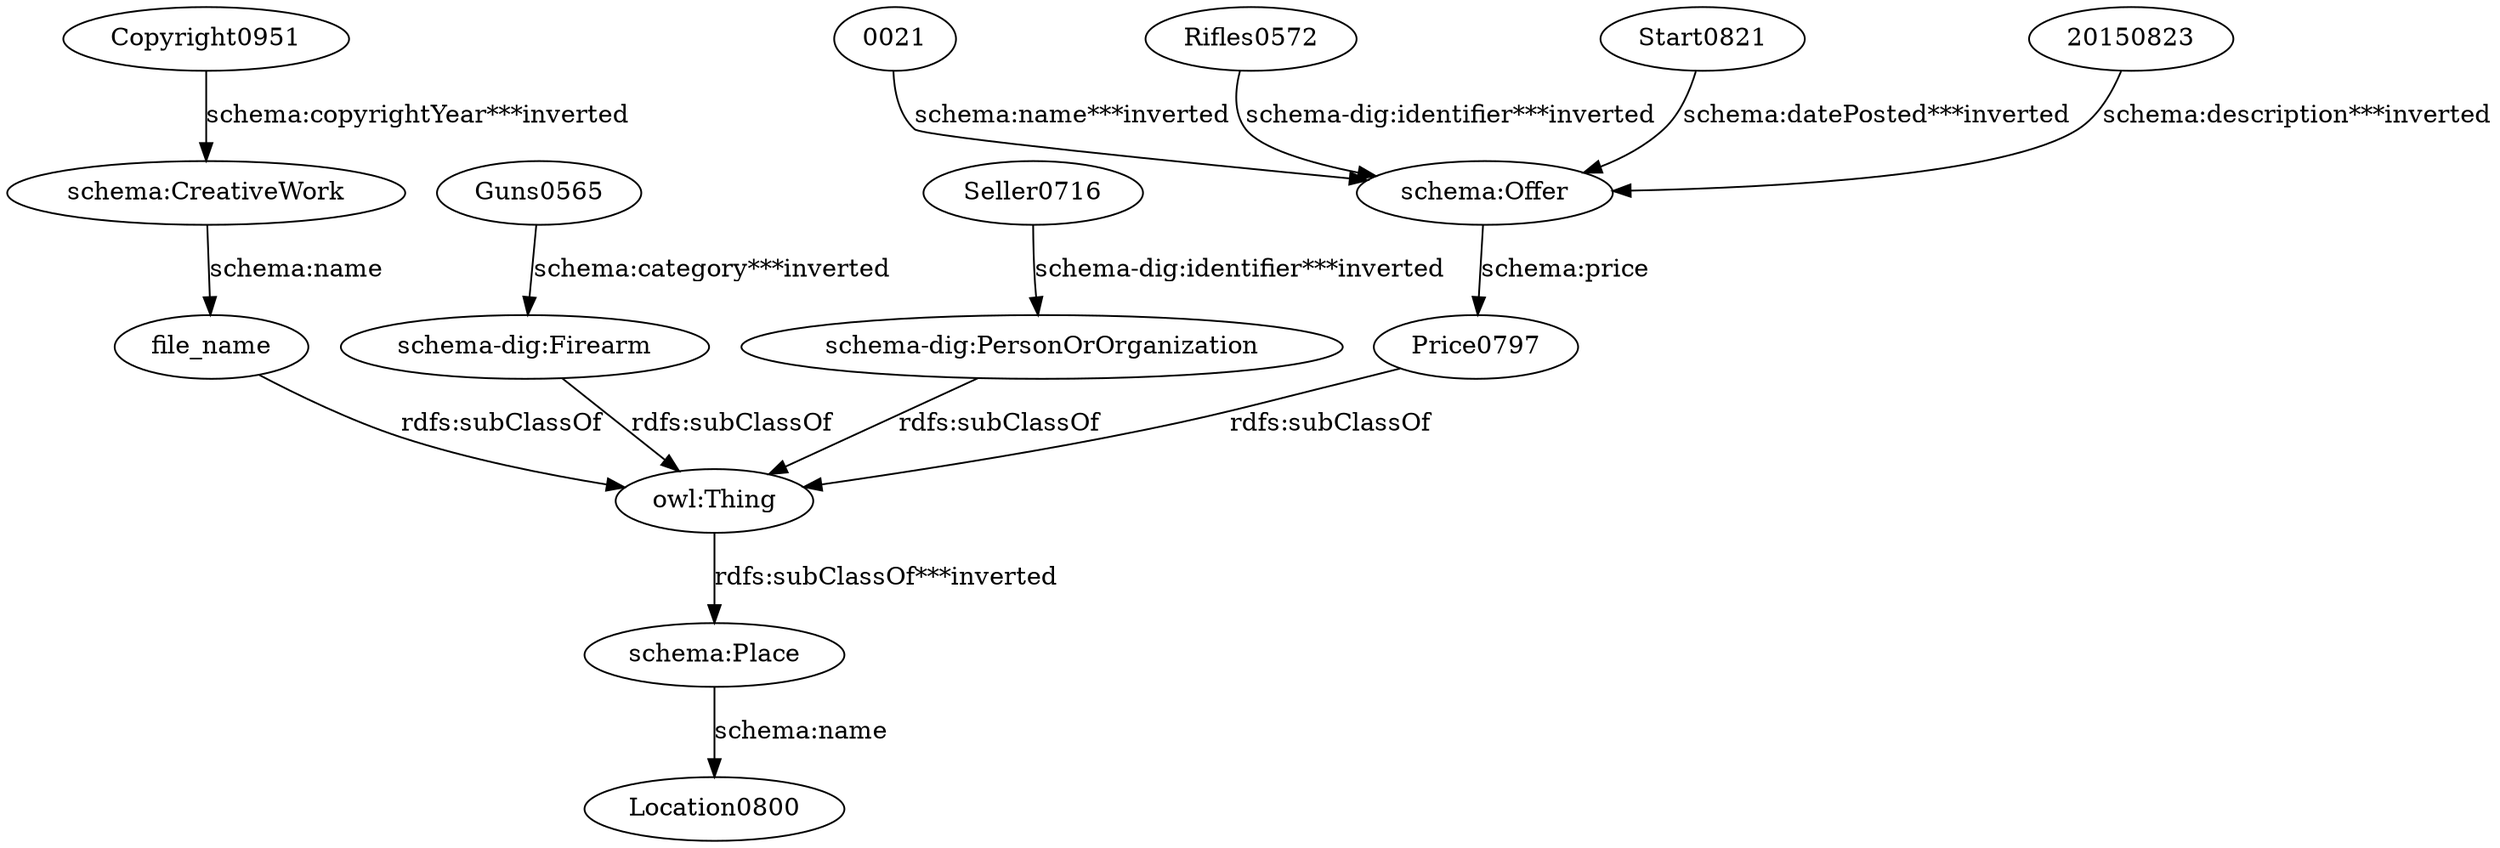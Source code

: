 digraph {
  "20150823" [type=attribute_name,label="20150823"]
  "0021" [type=attribute_name,label="0021"]
  "schema:Offer1" [type=class_uri,label="schema:Offer"]
  Copyright0951 [type=attribute_name,label=Copyright0951]
  "schema:CreativeWork1" [type=class_uri,label="schema:CreativeWork"]
  Guns0565 [type=attribute_name,label=Guns0565]
  "schema-dig:Firearm1" [type=class_uri,label="schema-dig:Firearm"]
  Price0797 [type=attribute_name,label=Price0797]
  "owl:Thing" [type=special,label="owl:Thing"]
  Rifles0572 [type=attribute_name,label=Rifles0572]
  Seller0716 [type=attribute_name,label=Seller0716]
  "schema-dig:PersonOrOrganization1" [type=class_uri,label="schema-dig:PersonOrOrganization"]
  Start0821 [type=attribute_name,label=Start0821]
  file_name [type=attribute_name,label=file_name]
  "schema:Place1" [type=class_uri,label="schema:Place"]
  Location0800 [type=attribute_name,label=Location0800]
  "0021" -> "schema:Offer1" [type=st_property_uri,label="schema:name***inverted"]
  "20150823" -> "schema:Offer1" [type=st_property_uri,label="schema:description***inverted"]
  Copyright0951 -> "schema:CreativeWork1" [type=st_property_uri,label="schema:copyrightYear***inverted"]
  Guns0565 -> "schema-dig:Firearm1" [type=st_property_uri,label="schema:category***inverted"]
  Price0797 -> "owl:Thing" [label="rdfs:subClassOf",type=inherited]
  Rifles0572 -> "schema:Offer1" [type=st_property_uri,label="schema-dig:identifier***inverted"]
  Seller0716 -> "schema-dig:PersonOrOrganization1" [type=st_property_uri,label="schema-dig:identifier***inverted"]
  Start0821 -> "schema:Offer1" [type=st_property_uri,label="schema:datePosted***inverted"]
  file_name -> "owl:Thing" [label="rdfs:subClassOf",type=inherited]
  "owl:Thing" -> "schema:Place1" [type=inherited,label="rdfs:subClassOf***inverted"]
  "schema-dig:Firearm1" -> "owl:Thing" [label="rdfs:subClassOf",type=inherited]
  "schema-dig:PersonOrOrganization1" -> "owl:Thing" [label="rdfs:subClassOf",type=inherited]
  "schema:CreativeWork1" -> file_name [label="schema:name",type=st_property_uri]
  "schema:Offer1" -> Price0797 [label="schema:price",type=st_property_uri]
  "schema:Place1" -> Location0800 [label="schema:name",type=st_property_uri]
}
